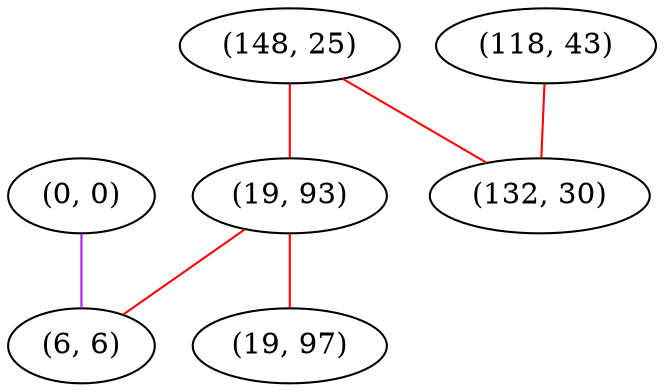graph "" {
"(0, 0)";
"(148, 25)";
"(19, 93)";
"(6, 6)";
"(118, 43)";
"(19, 97)";
"(132, 30)";
"(0, 0)" -- "(6, 6)"  [color=purple, key=0, weight=4];
"(148, 25)" -- "(132, 30)"  [color=red, key=0, weight=1];
"(148, 25)" -- "(19, 93)"  [color=red, key=0, weight=1];
"(19, 93)" -- "(19, 97)"  [color=red, key=0, weight=1];
"(19, 93)" -- "(6, 6)"  [color=red, key=0, weight=1];
"(118, 43)" -- "(132, 30)"  [color=red, key=0, weight=1];
}
